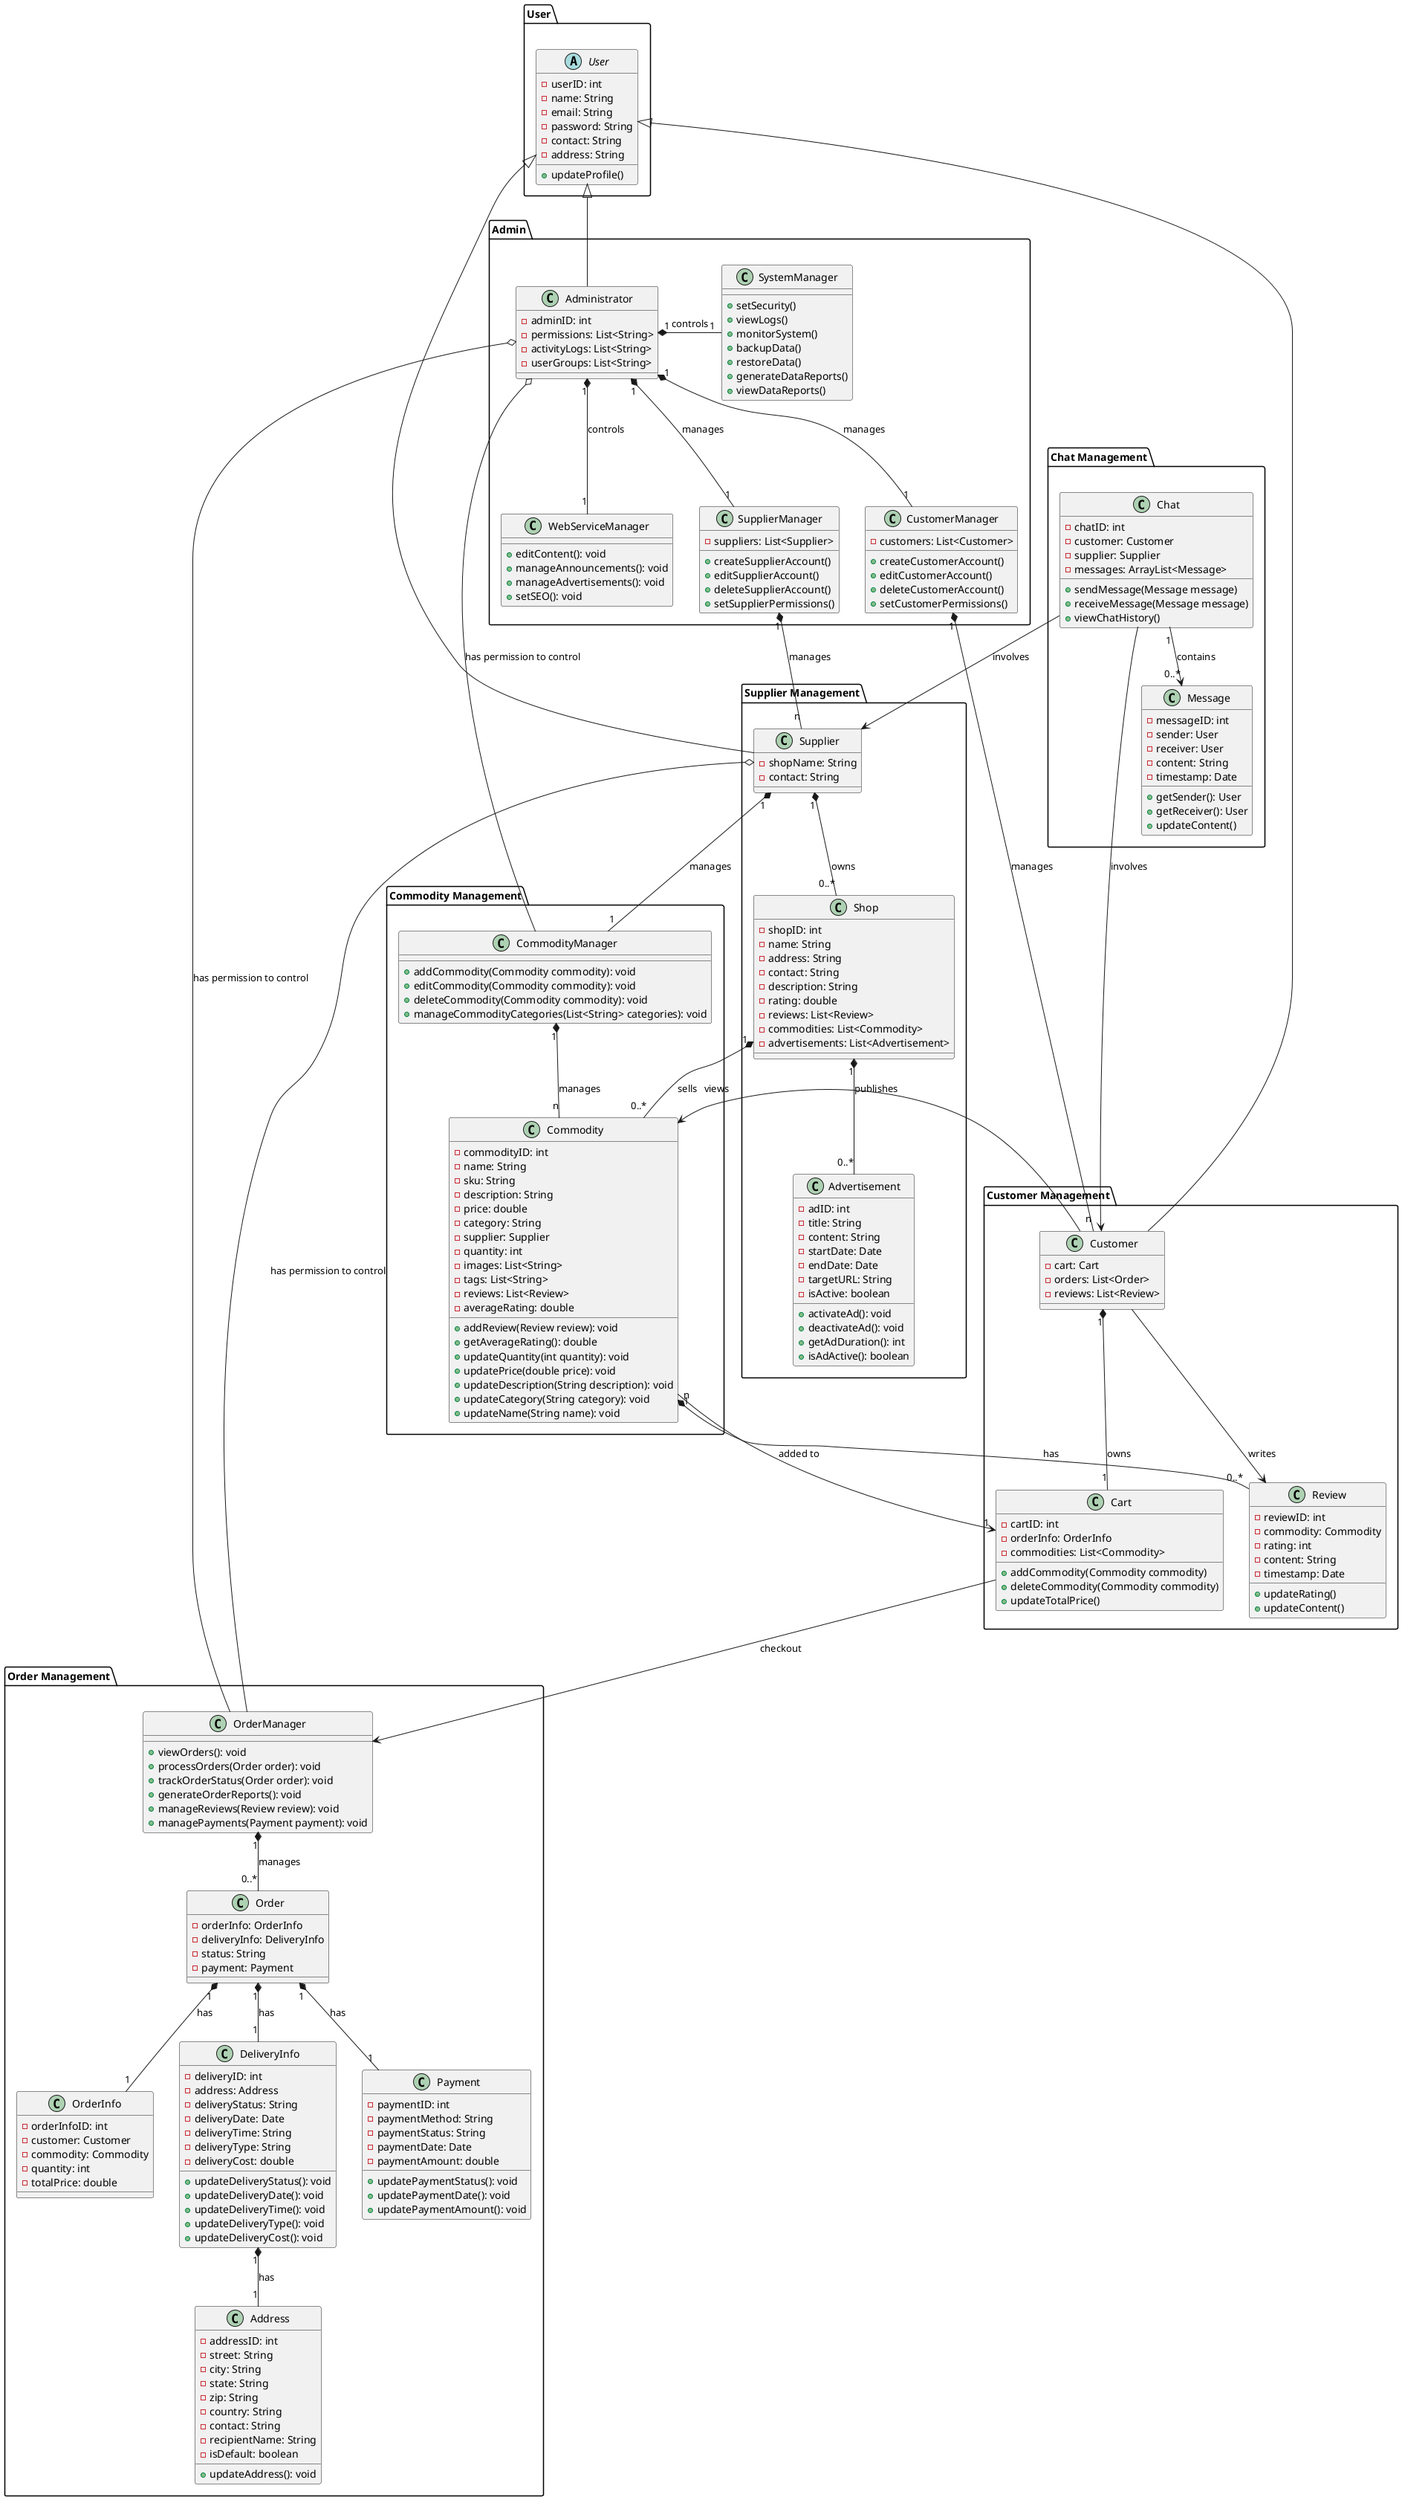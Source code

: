 @startuml

package "User" {
    abstract class User {
        -userID: int
        -name: String
        -email: String
        -password: String
        -contact: String
        -address: String
        +updateProfile()
    }
}


package "Admin" {
    class Administrator extends User.User {
        -adminID: int
        -permissions: List<String>
        -activityLogs: List<String>
        -userGroups: List<String>
    }

    class CustomerManager {
        -customers: List<Customer>
        +createCustomerAccount()
        +editCustomerAccount()
        +deleteCustomerAccount()
        +setCustomerPermissions()
    }
    
    class SupplierManager {
        -suppliers: List<Supplier>
        +createSupplierAccount()
        +editSupplierAccount()
        +deleteSupplierAccount()
        +setSupplierPermissions()
    }
  
    
    class WebServiceManager {
        +editContent(): void
        +manageAnnouncements(): void
        +manageAdvertisements(): void
        +setSEO(): void
    }
    
    class SystemManager {
        +setSecurity()
        +viewLogs()
        +monitorSystem()
        +backupData()
        +restoreData()
        +generateDataReports()
        +viewDataReports()
    }

    Administrator "1" *- "1" SystemManager : controls
    Administrator "1" *-- "1" SupplierManager : manages
    Administrator "1" *-- "1"  WebServiceManager : controls
    Administrator "1" *-- "1" CustomerManager : manages
}

package "Commodity Management" {  
    class CommodityManager {
        +addCommodity(Commodity commodity): void
        +editCommodity(Commodity commodity): void
        +deleteCommodity(Commodity commodity): void
        +manageCommodityCategories(List<String> categories): void
    }

    class Commodity {
        -commodityID: int
        -name: String
        -sku: String
        -description: String
        -price: double
        -category: String
        -supplier: Supplier
        -quantity: int
        -images: List<String>
        -tags: List<String>
        -reviews: List<Review>
        -averageRating: double
    
        +addReview(Review review): void
        +getAverageRating(): double
        +updateQuantity(int quantity): void
        +updatePrice(double price): void
        +updateDescription(String description): void
        +updateCategory(String category): void
        +updateName(String name): void
    }

    Administrator o-- CommodityManager : has permission to control

    CommodityManager "1" *-- "n" Commodity : manages
}

package "Supplier Management" {
    class Supplier extends User.User {
        -shopName: String
        -contact: String
    }
    class Shop {
        -shopID: int
        -name: String
        -address: String
        -contact: String
        -description: String
        -rating: double
        -reviews: List<Review>
        -commodities: List<Commodity>
        -advertisements: List<Advertisement>
    }

    class Advertisement {
        -adID: int
        -title: String
        -content: String
        -startDate: Date
        -endDate: Date
        -targetURL: String
        -isActive: boolean
    
        +activateAd(): void
        +deactivateAd(): void
        +getAdDuration(): int
        +isAdActive(): boolean
    }

    Shop "1" *-- "0..*" Commodity : sells
    Shop "1" *-- "0..*" Advertisement : publishes

    Supplier "1" *-- "1" CommodityManager : manages
    Supplier "1" *-- "0..*" Shop : owns

    SupplierManager "1" *-- "n" Supplier : manages
}

package "Order Management" {
    class OrderManager {
        +viewOrders(): void
        +processOrders(Order order): void
        +trackOrderStatus(Order order): void
        +generateOrderReports(): void
        +manageReviews(Review review): void
        +managePayments(Payment payment): void
    }

    class Order {
        -orderInfo: OrderInfo
        -deliveryInfo: DeliveryInfo
        -status: String
        -payment: Payment
    }
    
    class OrderInfo {
        -orderInfoID: int
        -customer: Customer
        -commodity: Commodity
        -quantity: int
        -totalPrice: double
    }
    
    class DeliveryInfo {
        -deliveryID: int
        -address: Address
        -deliveryStatus: String
        -deliveryDate: Date
        -deliveryTime: String
        -deliveryType: String
        -deliveryCost: double
    
        +updateDeliveryStatus(): void
        +updateDeliveryDate(): void
        +updateDeliveryTime(): void
        +updateDeliveryType(): void
        +updateDeliveryCost(): void
    }

    class Payment {
        -paymentID: int
        -paymentMethod: String
        -paymentStatus: String
        -paymentDate: Date
        -paymentAmount: double
    
        +updatePaymentStatus(): void
        +updatePaymentDate(): void
        +updatePaymentAmount(): void
    }

    class Address {
        -addressID: int
        -street: String
        -city: String
        -state: String
        -zip: String
        -country: String
        -contact: String
        -recipientName: String
        -isDefault: boolean

        +updateAddress(): void
    }

    Order "1" *-- "1" OrderInfo : has
    Order "1" *-- "1" DeliveryInfo : has
    Order "1" *-- "1" Payment : has
    DeliveryInfo "1" *-- "1" Address : has
    OrderManager "1" *-- "0..*" Order : manages
    Administrator o-- OrderManager : has permission to control
    Supplier o-- OrderManager : has permission to control
}

package "Customer Management" {
    class Customer extends User.User {
        -cart: Cart
        -orders: List<Order>
        -reviews: List<Review>
    }

    class Review {
        -reviewID: int
        -commodity: Commodity
        -rating: int
        -content: String
        -timestamp: Date

        +updateRating()
        +updateContent()
    }

    class Cart {
        -cartID: int
        -orderInfo: OrderInfo
        -commodities: List<Commodity>

        +addCommodity(Commodity commodity)
        +deleteCommodity(Commodity commodity)
        +updateTotalPrice()
    }

    Customer --> Review : writes
    Customer --> Commodity : views
    Customer "1" *-- "1" Cart : owns
    CustomerManager "1" *-- "n" Customer : manages

    Commodity "1" *-- "0..*" Review : has
    Commodity "n" --> "1" Cart : added to
    Cart  --> OrderManager : checkout
}

package "Chat Management" {
    class Message {
        -messageID: int
        -sender: User
        -receiver: User
        -content: String
        -timestamp: Date

        +getSender(): User
        +getReceiver(): User
        +updateContent()
    }

    class Chat {
        -chatID: int
        -customer: Customer
        -supplier: Supplier
        -messages: ArrayList<Message>

        +sendMessage(Message message)
        +receiveMessage(Message message)
        +viewChatHistory()
    }

    Chat "1" --> "0..*" Message : contains
    Chat --> Customer : involves
    Chat --> Supplier : involves
}


@enduml